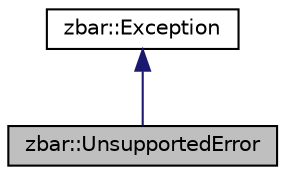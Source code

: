 digraph G
{
  edge [fontname="Helvetica",fontsize="10",labelfontname="Helvetica",labelfontsize="10"];
  node [fontname="Helvetica",fontsize="10",shape=record];
  Node1 [label="zbar::UnsupportedError",height=0.2,width=0.4,color="black", fillcolor="grey75", style="filled" fontcolor="black"];
  Node2 -> Node1 [dir=back,color="midnightblue",fontsize="10",style="solid",fontname="Helvetica"];
  Node2 [label="zbar::Exception",height=0.2,width=0.4,color="black", fillcolor="white", style="filled",URL="$classzbar_1_1_exception.html",tooltip="base class for exceptions defined by this API."];
}
